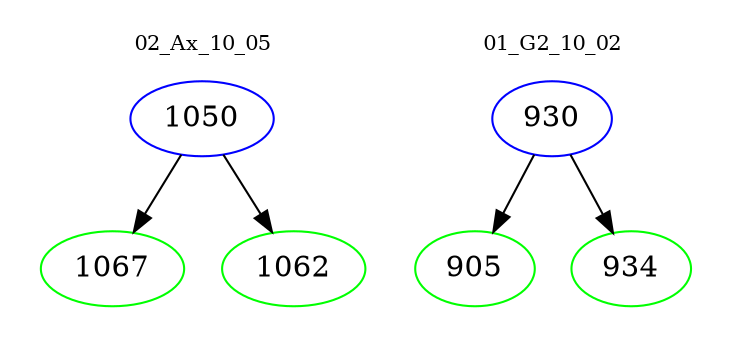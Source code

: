 digraph{
subgraph cluster_0 {
color = white
label = "02_Ax_10_05";
fontsize=10;
T0_1050 [label="1050", color="blue"]
T0_1050 -> T0_1067 [color="black"]
T0_1067 [label="1067", color="green"]
T0_1050 -> T0_1062 [color="black"]
T0_1062 [label="1062", color="green"]
}
subgraph cluster_1 {
color = white
label = "01_G2_10_02";
fontsize=10;
T1_930 [label="930", color="blue"]
T1_930 -> T1_905 [color="black"]
T1_905 [label="905", color="green"]
T1_930 -> T1_934 [color="black"]
T1_934 [label="934", color="green"]
}
}
